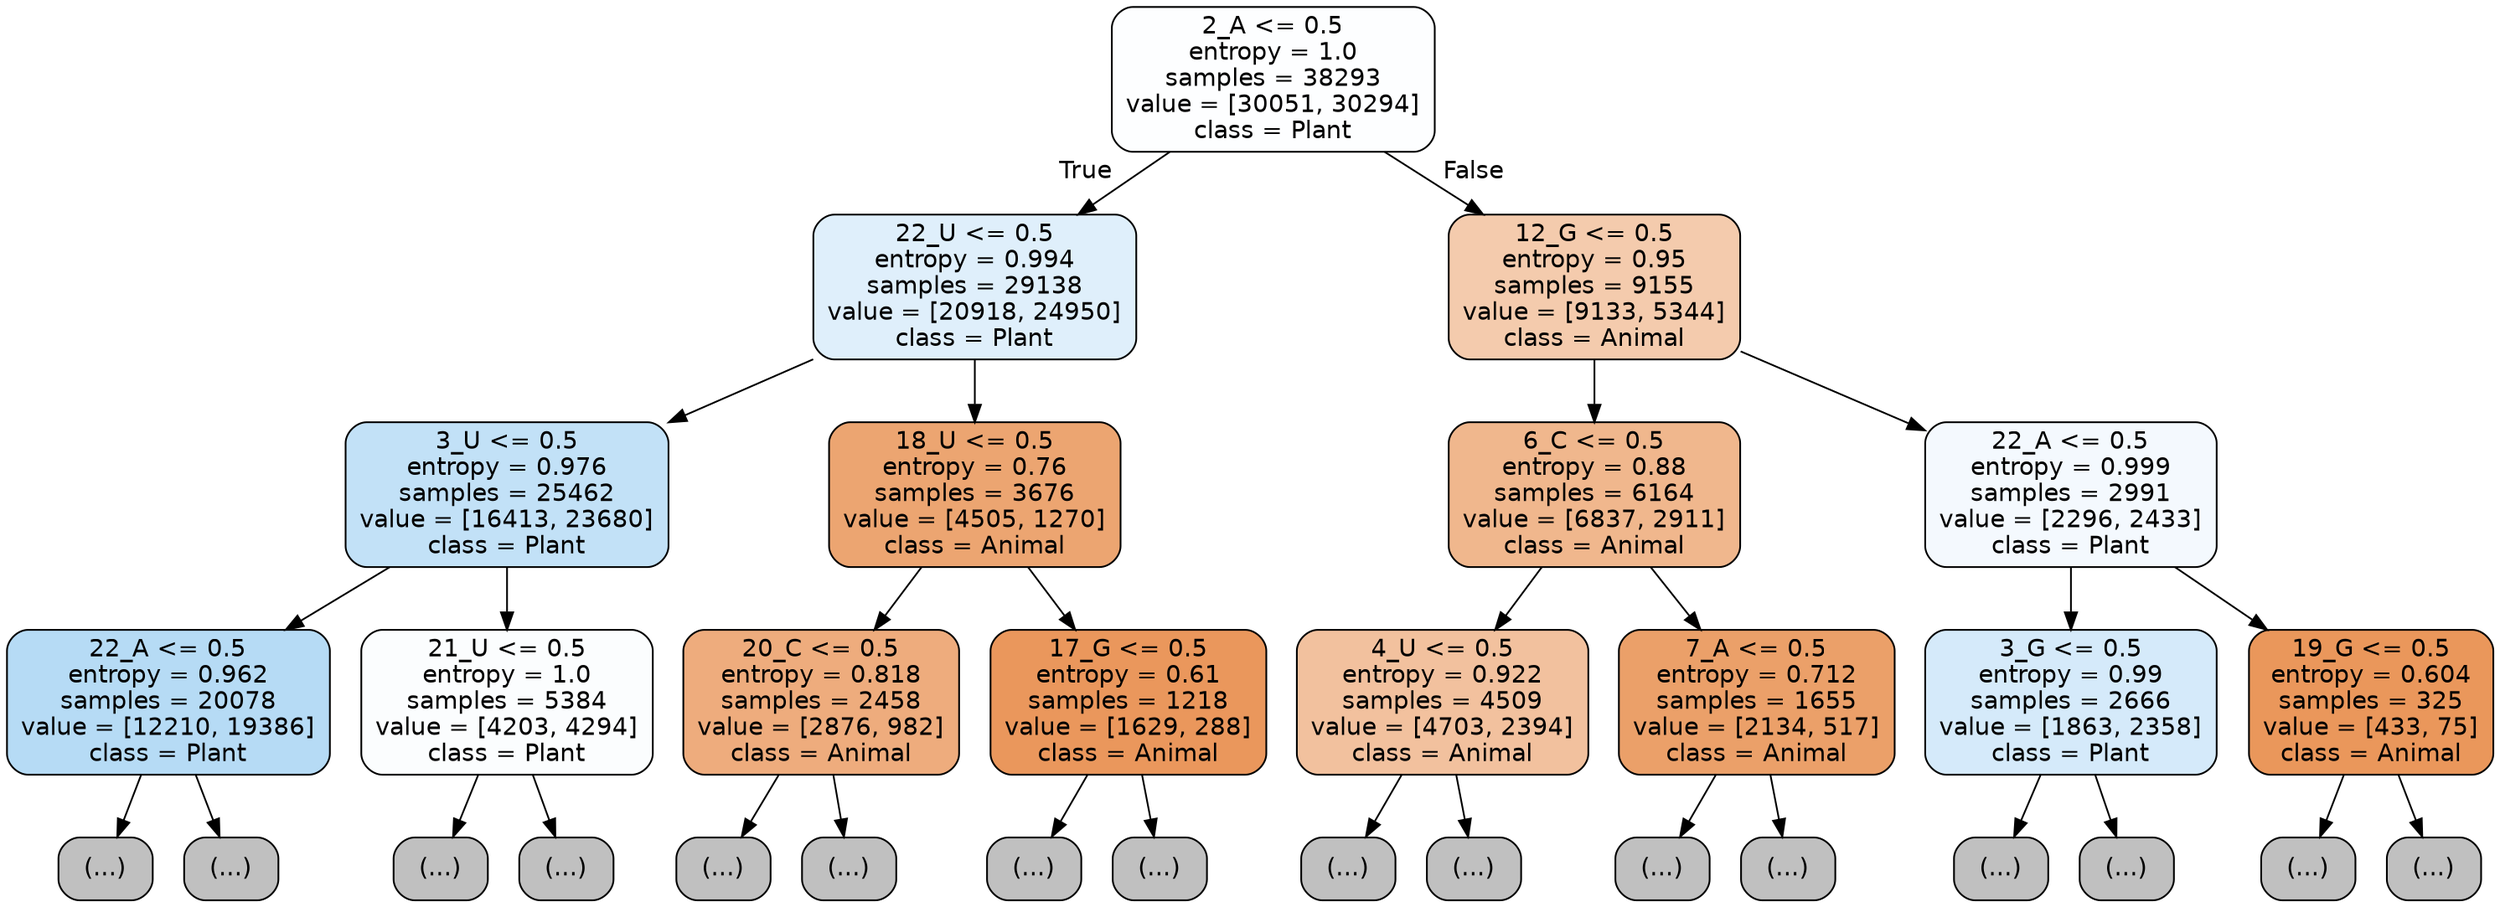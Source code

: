 digraph Tree {
node [shape=box, style="filled, rounded", color="black", fontname="helvetica"] ;
edge [fontname="helvetica"] ;
0 [label="2_A <= 0.5\nentropy = 1.0\nsamples = 38293\nvalue = [30051, 30294]\nclass = Plant", fillcolor="#fdfeff"] ;
1 [label="22_U <= 0.5\nentropy = 0.994\nsamples = 29138\nvalue = [20918, 24950]\nclass = Plant", fillcolor="#dfeffb"] ;
0 -> 1 [labeldistance=2.5, labelangle=45, headlabel="True"] ;
2 [label="3_U <= 0.5\nentropy = 0.976\nsamples = 25462\nvalue = [16413, 23680]\nclass = Plant", fillcolor="#c2e1f7"] ;
1 -> 2 ;
3 [label="22_A <= 0.5\nentropy = 0.962\nsamples = 20078\nvalue = [12210, 19386]\nclass = Plant", fillcolor="#b6dbf5"] ;
2 -> 3 ;
4 [label="(...)", fillcolor="#C0C0C0"] ;
3 -> 4 ;
6935 [label="(...)", fillcolor="#C0C0C0"] ;
3 -> 6935 ;
7954 [label="21_U <= 0.5\nentropy = 1.0\nsamples = 5384\nvalue = [4203, 4294]\nclass = Plant", fillcolor="#fbfdfe"] ;
2 -> 7954 ;
7955 [label="(...)", fillcolor="#C0C0C0"] ;
7954 -> 7955 ;
10300 [label="(...)", fillcolor="#C0C0C0"] ;
7954 -> 10300 ;
10949 [label="18_U <= 0.5\nentropy = 0.76\nsamples = 3676\nvalue = [4505, 1270]\nclass = Animal", fillcolor="#eca571"] ;
1 -> 10949 ;
10950 [label="20_C <= 0.5\nentropy = 0.818\nsamples = 2458\nvalue = [2876, 982]\nclass = Animal", fillcolor="#eeac7d"] ;
10949 -> 10950 ;
10951 [label="(...)", fillcolor="#C0C0C0"] ;
10950 -> 10951 ;
11780 [label="(...)", fillcolor="#C0C0C0"] ;
10950 -> 11780 ;
12063 [label="17_G <= 0.5\nentropy = 0.61\nsamples = 1218\nvalue = [1629, 288]\nclass = Animal", fillcolor="#ea975c"] ;
10949 -> 12063 ;
12064 [label="(...)", fillcolor="#C0C0C0"] ;
12063 -> 12064 ;
12365 [label="(...)", fillcolor="#C0C0C0"] ;
12063 -> 12365 ;
12484 [label="12_G <= 0.5\nentropy = 0.95\nsamples = 9155\nvalue = [9133, 5344]\nclass = Animal", fillcolor="#f4cbad"] ;
0 -> 12484 [labeldistance=2.5, labelangle=-45, headlabel="False"] ;
12485 [label="6_C <= 0.5\nentropy = 0.88\nsamples = 6164\nvalue = [6837, 2911]\nclass = Animal", fillcolor="#f0b78d"] ;
12484 -> 12485 ;
12486 [label="4_U <= 0.5\nentropy = 0.922\nsamples = 4509\nvalue = [4703, 2394]\nclass = Animal", fillcolor="#f2c19e"] ;
12485 -> 12486 ;
12487 [label="(...)", fillcolor="#C0C0C0"] ;
12486 -> 12487 ;
14236 [label="(...)", fillcolor="#C0C0C0"] ;
12486 -> 14236 ;
14739 [label="7_A <= 0.5\nentropy = 0.712\nsamples = 1655\nvalue = [2134, 517]\nclass = Animal", fillcolor="#eba069"] ;
12485 -> 14739 ;
14740 [label="(...)", fillcolor="#C0C0C0"] ;
14739 -> 14740 ;
15225 [label="(...)", fillcolor="#C0C0C0"] ;
14739 -> 15225 ;
15438 [label="22_A <= 0.5\nentropy = 0.999\nsamples = 2991\nvalue = [2296, 2433]\nclass = Plant", fillcolor="#f4f9fe"] ;
12484 -> 15438 ;
15439 [label="3_G <= 0.5\nentropy = 0.99\nsamples = 2666\nvalue = [1863, 2358]\nclass = Plant", fillcolor="#d5eafa"] ;
15438 -> 15439 ;
15440 [label="(...)", fillcolor="#C0C0C0"] ;
15439 -> 15440 ;
16125 [label="(...)", fillcolor="#C0C0C0"] ;
15439 -> 16125 ;
16416 [label="19_G <= 0.5\nentropy = 0.604\nsamples = 325\nvalue = [433, 75]\nclass = Animal", fillcolor="#ea975b"] ;
15438 -> 16416 ;
16417 [label="(...)", fillcolor="#C0C0C0"] ;
16416 -> 16417 ;
16524 [label="(...)", fillcolor="#C0C0C0"] ;
16416 -> 16524 ;
}